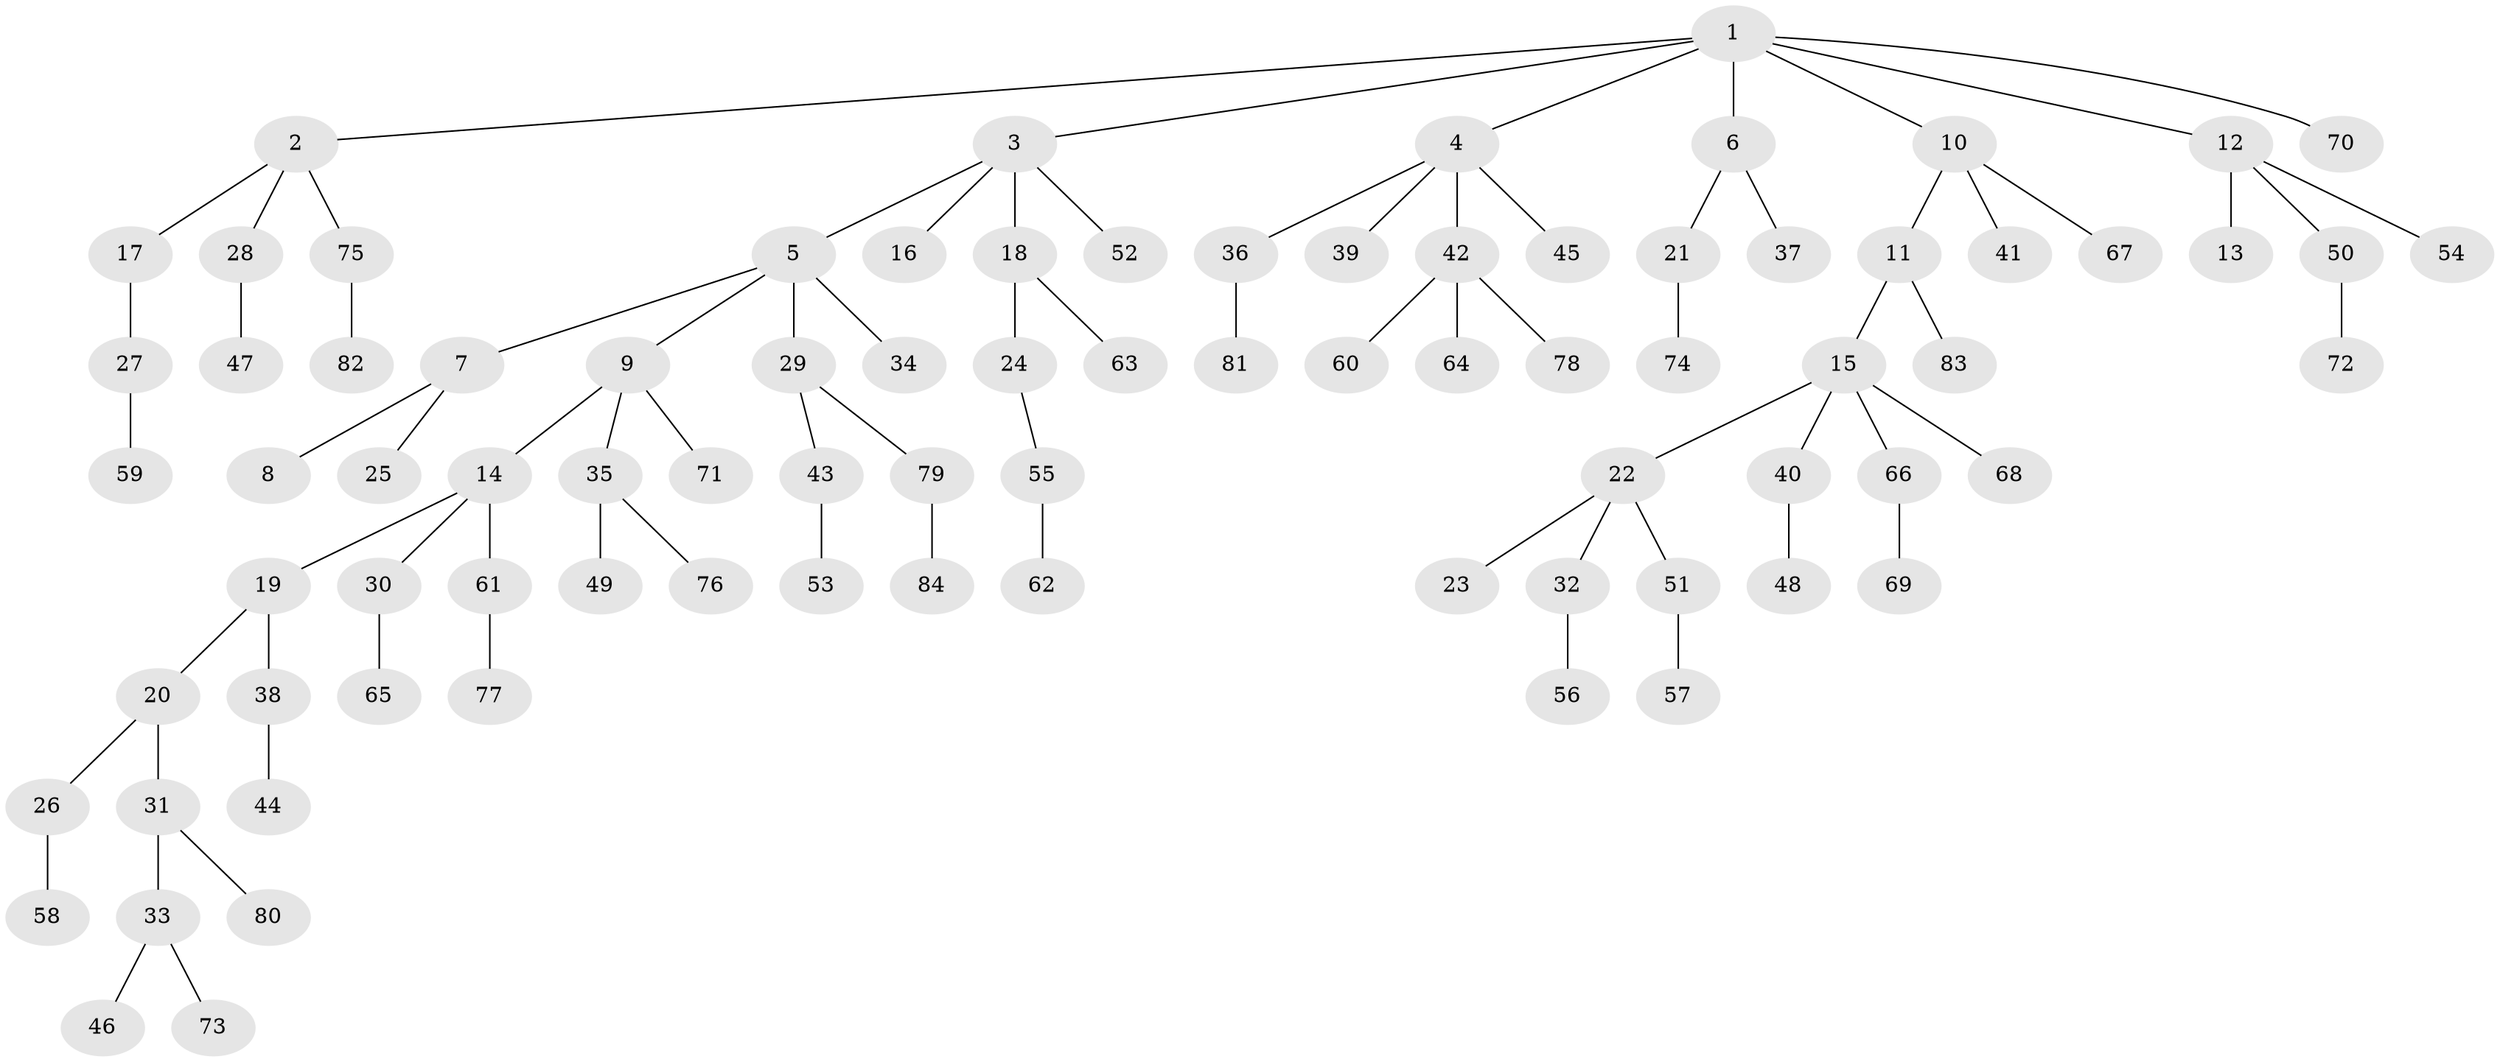 // Generated by graph-tools (version 1.1) at 2025/36/03/09/25 02:36:52]
// undirected, 84 vertices, 83 edges
graph export_dot {
graph [start="1"]
  node [color=gray90,style=filled];
  1;
  2;
  3;
  4;
  5;
  6;
  7;
  8;
  9;
  10;
  11;
  12;
  13;
  14;
  15;
  16;
  17;
  18;
  19;
  20;
  21;
  22;
  23;
  24;
  25;
  26;
  27;
  28;
  29;
  30;
  31;
  32;
  33;
  34;
  35;
  36;
  37;
  38;
  39;
  40;
  41;
  42;
  43;
  44;
  45;
  46;
  47;
  48;
  49;
  50;
  51;
  52;
  53;
  54;
  55;
  56;
  57;
  58;
  59;
  60;
  61;
  62;
  63;
  64;
  65;
  66;
  67;
  68;
  69;
  70;
  71;
  72;
  73;
  74;
  75;
  76;
  77;
  78;
  79;
  80;
  81;
  82;
  83;
  84;
  1 -- 2;
  1 -- 3;
  1 -- 4;
  1 -- 6;
  1 -- 10;
  1 -- 12;
  1 -- 70;
  2 -- 17;
  2 -- 28;
  2 -- 75;
  3 -- 5;
  3 -- 16;
  3 -- 18;
  3 -- 52;
  4 -- 36;
  4 -- 39;
  4 -- 42;
  4 -- 45;
  5 -- 7;
  5 -- 9;
  5 -- 29;
  5 -- 34;
  6 -- 21;
  6 -- 37;
  7 -- 8;
  7 -- 25;
  9 -- 14;
  9 -- 35;
  9 -- 71;
  10 -- 11;
  10 -- 41;
  10 -- 67;
  11 -- 15;
  11 -- 83;
  12 -- 13;
  12 -- 50;
  12 -- 54;
  14 -- 19;
  14 -- 30;
  14 -- 61;
  15 -- 22;
  15 -- 40;
  15 -- 66;
  15 -- 68;
  17 -- 27;
  18 -- 24;
  18 -- 63;
  19 -- 20;
  19 -- 38;
  20 -- 26;
  20 -- 31;
  21 -- 74;
  22 -- 23;
  22 -- 32;
  22 -- 51;
  24 -- 55;
  26 -- 58;
  27 -- 59;
  28 -- 47;
  29 -- 43;
  29 -- 79;
  30 -- 65;
  31 -- 33;
  31 -- 80;
  32 -- 56;
  33 -- 46;
  33 -- 73;
  35 -- 49;
  35 -- 76;
  36 -- 81;
  38 -- 44;
  40 -- 48;
  42 -- 60;
  42 -- 64;
  42 -- 78;
  43 -- 53;
  50 -- 72;
  51 -- 57;
  55 -- 62;
  61 -- 77;
  66 -- 69;
  75 -- 82;
  79 -- 84;
}
